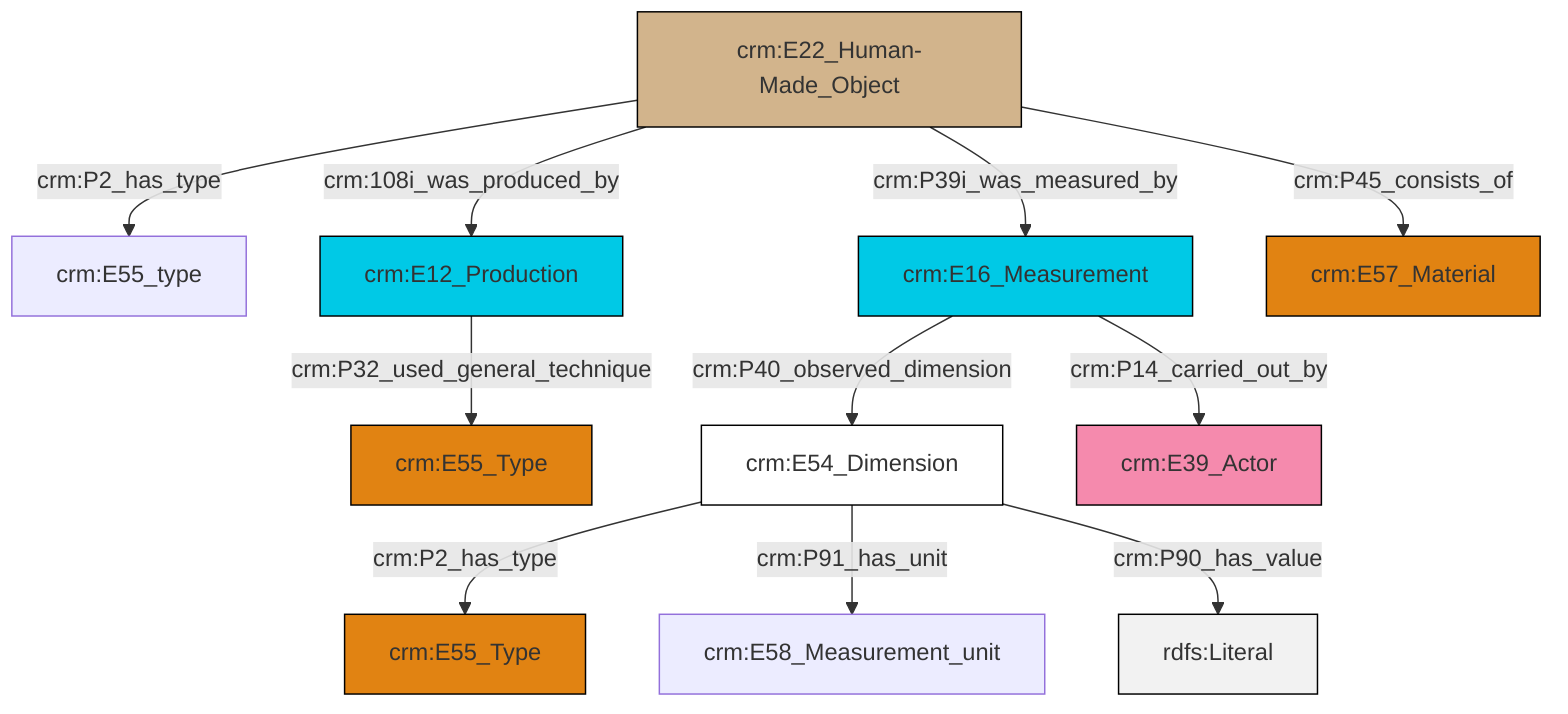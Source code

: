 graph TD
classDef Literal fill:#f2f2f2,stroke:#000000;
classDef CRM_Entity fill:#FFFFFF,stroke:#000000;
classDef Temporal_Entity fill:#00C9E6, stroke:#000000;
classDef Type fill:#E18312, stroke:#000000;
classDef Time-Span fill:#2C9C91, stroke:#000000;
classDef Appellation fill:#FFEB7F, stroke:#000000;
classDef Place fill:#008836, stroke:#000000;
classDef Persistent_Item fill:#B266B2, stroke:#000000;
classDef Conceptual_Object fill:#FFD700, stroke:#000000;
classDef Physical_Thing fill:#D2B48C, stroke:#000000;
classDef Actor fill:#f58aad, stroke:#000000;
classDef PC_Classes fill:#4ce600, stroke:#000000;
classDef Multi fill:#cccccc,stroke:#000000;

2["crm:E12_Production"]:::Temporal_Entity -->|crm:P32_used_general_technique| 3["crm:E55_Type"]:::Type
4["crm:E54_Dimension"]:::CRM_Entity -->|crm:P2_has_type| 5["crm:E55_Type"]:::Type
9["crm:E22_Human-Made_Object"]:::Physical_Thing -->|crm:P39i_was_measured_by| 7["crm:E16_Measurement"]:::Temporal_Entity
7["crm:E16_Measurement"]:::Temporal_Entity -->|crm:P40_observed_dimension| 4["crm:E54_Dimension"]:::CRM_Entity
9["crm:E22_Human-Made_Object"]:::Physical_Thing -->|crm:P2_has_type| 0["crm:E55_type"]:::Default
9["crm:E22_Human-Made_Object"]:::Physical_Thing -->|crm:108i_was_produced_by| 2["crm:E12_Production"]:::Temporal_Entity
4["crm:E54_Dimension"]:::CRM_Entity -->|crm:P91_has_unit| 10["crm:E58_Measurement_unit"]:::Default
4["crm:E54_Dimension"]:::CRM_Entity -->|crm:P90_has_value| 11[rdfs:Literal]:::Literal
7["crm:E16_Measurement"]:::Temporal_Entity -->|crm:P14_carried_out_by| 12["crm:E39_Actor"]:::Actor
9["crm:E22_Human-Made_Object"]:::Physical_Thing -->|crm:P45_consists_of| 18["crm:E57_Material"]:::Type